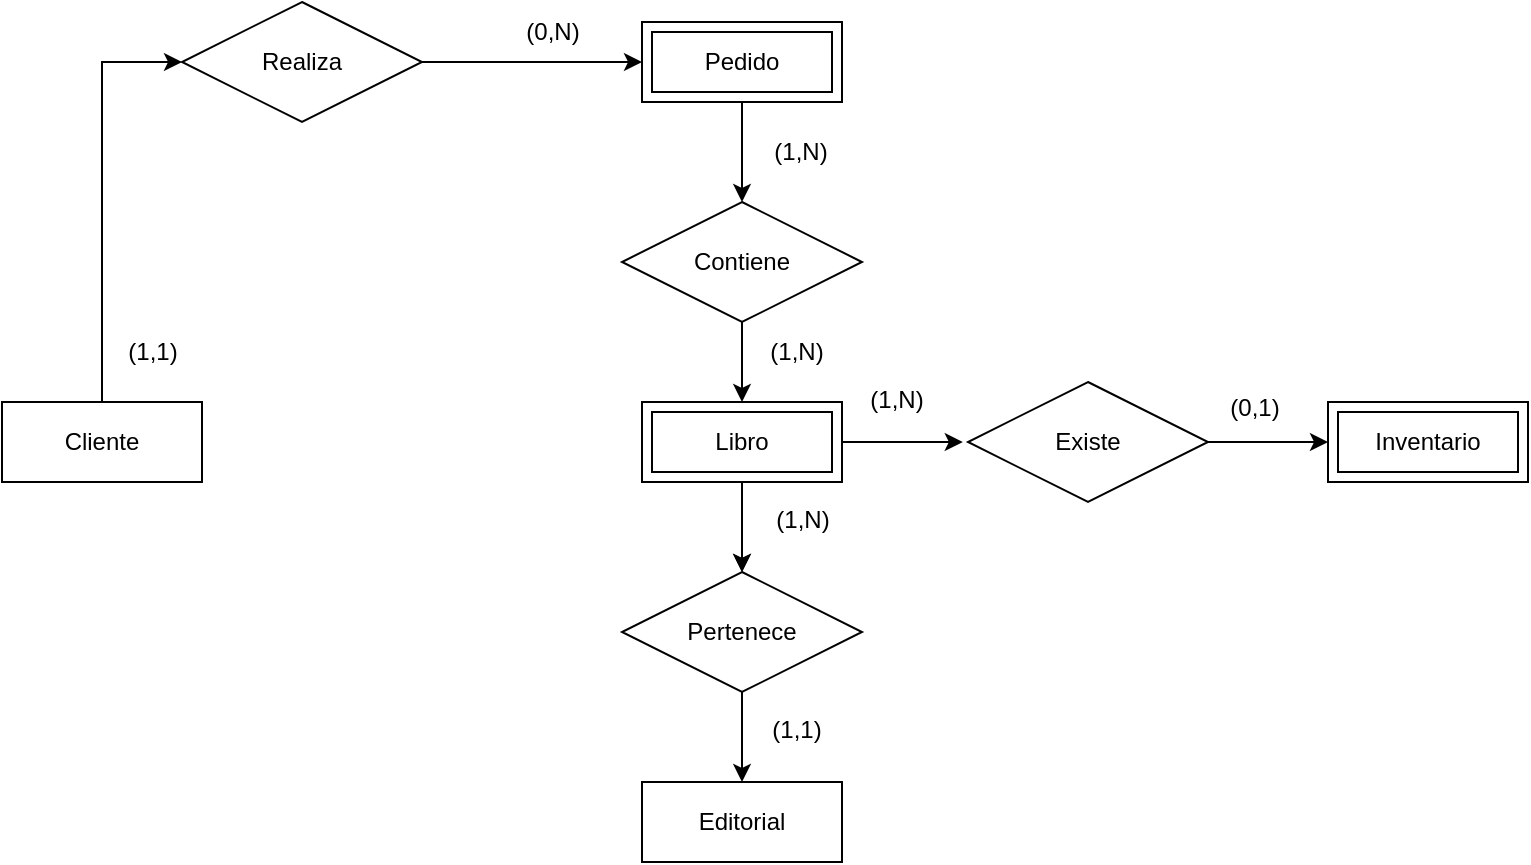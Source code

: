 <mxfile version="28.0.9">
  <diagram name="Página-1" id="pAuuFBfd3IPFz2sgieC5">
    <mxGraphModel dx="1042" dy="527" grid="0" gridSize="10" guides="1" tooltips="1" connect="1" arrows="1" fold="1" page="0" pageScale="1" pageWidth="827" pageHeight="1169" math="0" shadow="0">
      <root>
        <mxCell id="0" />
        <mxCell id="1" parent="0" />
        <mxCell id="cs2vf8mVAvjcUNv43Vio-11" style="edgeStyle=orthogonalEdgeStyle;rounded=0;orthogonalLoop=1;jettySize=auto;html=1;entryX=0;entryY=0.5;entryDx=0;entryDy=0;" edge="1" parent="1" source="cs2vf8mVAvjcUNv43Vio-3" target="cs2vf8mVAvjcUNv43Vio-10">
          <mxGeometry relative="1" as="geometry" />
        </mxCell>
        <mxCell id="cs2vf8mVAvjcUNv43Vio-3" value="Cliente" style="whiteSpace=wrap;html=1;align=center;" vertex="1" parent="1">
          <mxGeometry x="67" y="256" width="100" height="40" as="geometry" />
        </mxCell>
        <mxCell id="cs2vf8mVAvjcUNv43Vio-16" style="edgeStyle=orthogonalEdgeStyle;rounded=0;orthogonalLoop=1;jettySize=auto;html=1;exitX=0.5;exitY=1;exitDx=0;exitDy=0;entryX=0.5;entryY=0;entryDx=0;entryDy=0;" edge="1" parent="1" source="cs2vf8mVAvjcUNv43Vio-4" target="cs2vf8mVAvjcUNv43Vio-15">
          <mxGeometry relative="1" as="geometry" />
        </mxCell>
        <mxCell id="cs2vf8mVAvjcUNv43Vio-4" value="Pedido" style="shape=ext;margin=3;double=1;whiteSpace=wrap;html=1;align=center;" vertex="1" parent="1">
          <mxGeometry x="387" y="66" width="100" height="40" as="geometry" />
        </mxCell>
        <mxCell id="cs2vf8mVAvjcUNv43Vio-21" style="edgeStyle=orthogonalEdgeStyle;rounded=0;orthogonalLoop=1;jettySize=auto;html=1;exitX=0.5;exitY=1;exitDx=0;exitDy=0;entryX=0.5;entryY=0;entryDx=0;entryDy=0;" edge="1" parent="1" source="cs2vf8mVAvjcUNv43Vio-5" target="cs2vf8mVAvjcUNv43Vio-20">
          <mxGeometry relative="1" as="geometry" />
        </mxCell>
        <mxCell id="cs2vf8mVAvjcUNv43Vio-24" value="" style="edgeStyle=orthogonalEdgeStyle;rounded=0;orthogonalLoop=1;jettySize=auto;html=1;" edge="1" parent="1" source="cs2vf8mVAvjcUNv43Vio-5" target="cs2vf8mVAvjcUNv43Vio-20">
          <mxGeometry relative="1" as="geometry" />
        </mxCell>
        <mxCell id="cs2vf8mVAvjcUNv43Vio-27" style="edgeStyle=orthogonalEdgeStyle;rounded=0;orthogonalLoop=1;jettySize=auto;html=1;exitX=1;exitY=0.5;exitDx=0;exitDy=0;" edge="1" parent="1" source="cs2vf8mVAvjcUNv43Vio-5">
          <mxGeometry relative="1" as="geometry">
            <mxPoint x="547.4" y="276" as="targetPoint" />
          </mxGeometry>
        </mxCell>
        <mxCell id="cs2vf8mVAvjcUNv43Vio-5" value="Libro" style="shape=ext;margin=3;double=1;whiteSpace=wrap;html=1;align=center;" vertex="1" parent="1">
          <mxGeometry x="387" y="256" width="100" height="40" as="geometry" />
        </mxCell>
        <mxCell id="cs2vf8mVAvjcUNv43Vio-6" value="Editorial" style="whiteSpace=wrap;html=1;align=center;" vertex="1" parent="1">
          <mxGeometry x="387" y="446" width="100" height="40" as="geometry" />
        </mxCell>
        <mxCell id="cs2vf8mVAvjcUNv43Vio-7" value="Inventario" style="shape=ext;margin=3;double=1;whiteSpace=wrap;html=1;align=center;" vertex="1" parent="1">
          <mxGeometry x="730" y="256" width="100" height="40" as="geometry" />
        </mxCell>
        <mxCell id="cs2vf8mVAvjcUNv43Vio-12" style="edgeStyle=orthogonalEdgeStyle;rounded=0;orthogonalLoop=1;jettySize=auto;html=1;exitX=1;exitY=0.5;exitDx=0;exitDy=0;entryX=0;entryY=0.5;entryDx=0;entryDy=0;" edge="1" parent="1" source="cs2vf8mVAvjcUNv43Vio-10" target="cs2vf8mVAvjcUNv43Vio-4">
          <mxGeometry relative="1" as="geometry" />
        </mxCell>
        <mxCell id="cs2vf8mVAvjcUNv43Vio-10" value="Realiza" style="shape=rhombus;perimeter=rhombusPerimeter;whiteSpace=wrap;html=1;align=center;" vertex="1" parent="1">
          <mxGeometry x="157" y="56" width="120" height="60" as="geometry" />
        </mxCell>
        <mxCell id="cs2vf8mVAvjcUNv43Vio-13" value="(1,1)" style="text;html=1;align=center;verticalAlign=middle;resizable=0;points=[];autosize=1;strokeColor=none;fillColor=none;" vertex="1" parent="1">
          <mxGeometry x="117" y="216" width="50" height="30" as="geometry" />
        </mxCell>
        <mxCell id="cs2vf8mVAvjcUNv43Vio-14" value="(0,N)" style="text;html=1;align=center;verticalAlign=middle;resizable=0;points=[];autosize=1;strokeColor=none;fillColor=none;" vertex="1" parent="1">
          <mxGeometry x="317" y="56" width="50" height="30" as="geometry" />
        </mxCell>
        <mxCell id="cs2vf8mVAvjcUNv43Vio-17" style="edgeStyle=orthogonalEdgeStyle;rounded=0;orthogonalLoop=1;jettySize=auto;html=1;exitX=0.5;exitY=1;exitDx=0;exitDy=0;entryX=0.5;entryY=0;entryDx=0;entryDy=0;" edge="1" parent="1" source="cs2vf8mVAvjcUNv43Vio-15" target="cs2vf8mVAvjcUNv43Vio-5">
          <mxGeometry relative="1" as="geometry" />
        </mxCell>
        <mxCell id="cs2vf8mVAvjcUNv43Vio-15" value="Contiene" style="shape=rhombus;perimeter=rhombusPerimeter;whiteSpace=wrap;html=1;align=center;" vertex="1" parent="1">
          <mxGeometry x="377" y="156" width="120" height="60" as="geometry" />
        </mxCell>
        <mxCell id="cs2vf8mVAvjcUNv43Vio-18" value="(1,N)" style="text;html=1;align=center;verticalAlign=middle;resizable=0;points=[];autosize=1;strokeColor=none;fillColor=none;" vertex="1" parent="1">
          <mxGeometry x="441" y="116" width="50" height="30" as="geometry" />
        </mxCell>
        <mxCell id="cs2vf8mVAvjcUNv43Vio-19" value="(1,N)" style="text;html=1;align=center;verticalAlign=middle;resizable=0;points=[];autosize=1;strokeColor=none;fillColor=none;" vertex="1" parent="1">
          <mxGeometry x="439" y="216" width="50" height="30" as="geometry" />
        </mxCell>
        <mxCell id="cs2vf8mVAvjcUNv43Vio-22" style="edgeStyle=orthogonalEdgeStyle;rounded=0;orthogonalLoop=1;jettySize=auto;html=1;exitX=0.5;exitY=1;exitDx=0;exitDy=0;entryX=0.5;entryY=0;entryDx=0;entryDy=0;" edge="1" parent="1" source="cs2vf8mVAvjcUNv43Vio-20" target="cs2vf8mVAvjcUNv43Vio-6">
          <mxGeometry relative="1" as="geometry" />
        </mxCell>
        <mxCell id="cs2vf8mVAvjcUNv43Vio-20" value="Pertenece" style="shape=rhombus;perimeter=rhombusPerimeter;whiteSpace=wrap;html=1;align=center;" vertex="1" parent="1">
          <mxGeometry x="377" y="341" width="120" height="60" as="geometry" />
        </mxCell>
        <mxCell id="cs2vf8mVAvjcUNv43Vio-23" value="(1,N)" style="text;html=1;align=center;verticalAlign=middle;resizable=0;points=[];autosize=1;strokeColor=none;fillColor=none;" vertex="1" parent="1">
          <mxGeometry x="444" y="302" width="45" height="26" as="geometry" />
        </mxCell>
        <mxCell id="cs2vf8mVAvjcUNv43Vio-25" value="(1,1)" style="text;html=1;align=center;verticalAlign=middle;resizable=0;points=[];autosize=1;strokeColor=none;fillColor=none;" vertex="1" parent="1">
          <mxGeometry x="439" y="405" width="50" height="30" as="geometry" />
        </mxCell>
        <mxCell id="cs2vf8mVAvjcUNv43Vio-28" style="edgeStyle=orthogonalEdgeStyle;rounded=0;orthogonalLoop=1;jettySize=auto;html=1;exitX=1;exitY=0.5;exitDx=0;exitDy=0;" edge="1" parent="1" source="cs2vf8mVAvjcUNv43Vio-26" target="cs2vf8mVAvjcUNv43Vio-7">
          <mxGeometry relative="1" as="geometry" />
        </mxCell>
        <mxCell id="cs2vf8mVAvjcUNv43Vio-26" value="Existe" style="shape=rhombus;perimeter=rhombusPerimeter;whiteSpace=wrap;html=1;align=center;" vertex="1" parent="1">
          <mxGeometry x="550" y="246" width="120" height="60" as="geometry" />
        </mxCell>
        <mxCell id="cs2vf8mVAvjcUNv43Vio-29" value="(1,N)" style="text;html=1;align=center;verticalAlign=middle;resizable=0;points=[];autosize=1;strokeColor=none;fillColor=none;" vertex="1" parent="1">
          <mxGeometry x="491" y="242" width="45" height="26" as="geometry" />
        </mxCell>
        <mxCell id="cs2vf8mVAvjcUNv43Vio-30" value="(0,1)" style="text;html=1;align=center;verticalAlign=middle;resizable=0;points=[];autosize=1;strokeColor=none;fillColor=none;" vertex="1" parent="1">
          <mxGeometry x="671" y="246" width="43" height="26" as="geometry" />
        </mxCell>
      </root>
    </mxGraphModel>
  </diagram>
</mxfile>
